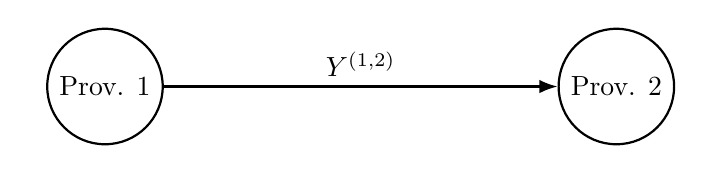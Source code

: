 \tikzstyle{var} = [
draw,circle,
minimum size=10pt]

\tikzstyle{agent} = [
draw, circle,
minimum size=10pt]

\begin{tikzpicture}[-{Latex[scale=1]}, thick]

    \node [agent] (one) {Prov. $1$};
    \node [agent, right = 5cm of one] (two) {Prov. $2$};


    \path
    (one) edge [] node [above] {$Y^{(1, 2)}$} (two);

\end{tikzpicture}